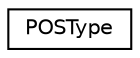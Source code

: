 digraph "Graphical Class Hierarchy"
{
  edge [fontname="Helvetica",fontsize="10",labelfontname="Helvetica",labelfontsize="10"];
  node [fontname="Helvetica",fontsize="10",shape=record];
  rankdir="LR";
  Node0 [label="POSType",height=0.2,width=0.4,color="black", fillcolor="white", style="filled",URL="$struct_p_o_s_type.html"];
}
